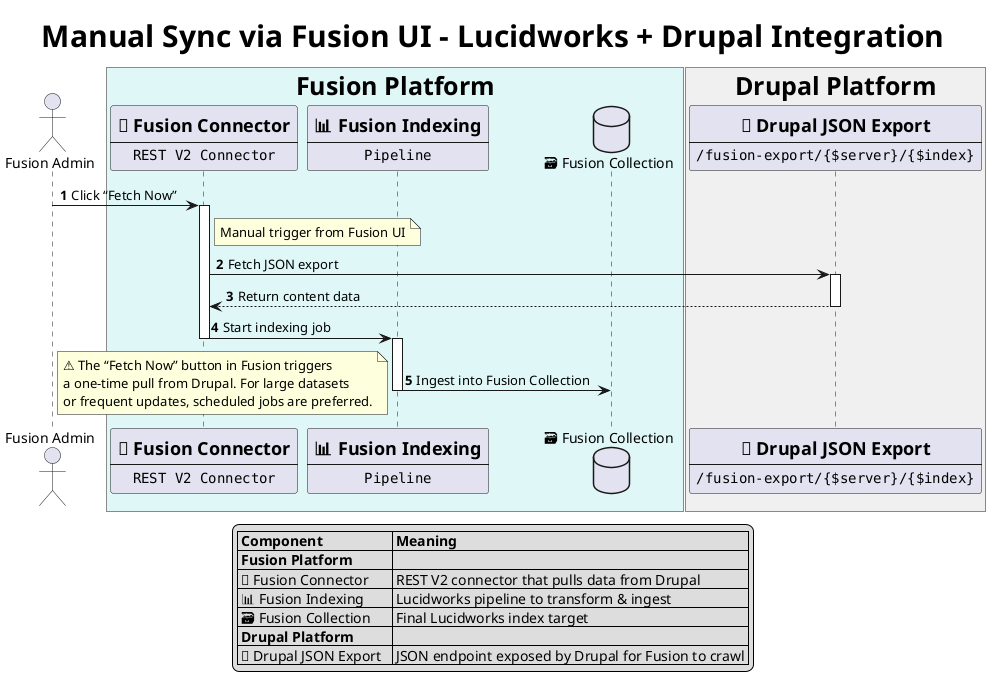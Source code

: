 @startuml
/' 
@id: ING-004
@file: ING-004--restv2-fetch-now.puml
@title: Manual Sync via Fusion UI
@type: sequence
@description: A Fusion Admin manually triggers a data sync from Drupal by clicking “Fetch Now” in Fusion UI.
@related: ING-001, ING-002, ING-003, ING-005
'/
/'
🛠 Manual Sync Flow (Fusion UI)

Scenario:
1. Fusion Admin clicks “Fetch Now” inside the Fusion connector interface.
2. Fusion connector pulls data from Drupal’s JSON Export endpoint.
3. The indexing job processes the data and stores it into the Fusion Collection.

Requirements:
• Use actor for Fusion Admin.
• Use participants for Fusion Connector, Indexing Pipeline, Fusion Collection, and Drupal JSON Export.
• Use `as` aliases for clarity.
• Use activation blocks to represent processing.
• Use notes to indicate where the job was triggered manually.
• Style using `<style>` block for consistent visual theme.
'/

<style>
  title {
    FontSize 30
  }
  box {
    FontSize 25
    .drupalPlatform {
      BackgroundColor #F0F0F0
    }
    .fusionPlatform {
      BackgroundColor #E0F7F7
    }
  }
</style>

title Manual Sync via Fusion UI – Lucidworks + Drupal Integration

autonumber

actor "Fusion Admin" as FusionAdmin

box "Fusion Platform" <<fusionPlatform>>
  participant FusionConnector [
    =🔧 Fusion Connector
    ----
    ""REST V2 Connector""
  ]
  participant IndexingPipeline [
    =📊 Fusion Indexing
    ----
    ""Pipeline""
  ]
  database "🗃️ Fusion Collection" as FusionCollection
end box

box "Drupal Platform" <<drupalPlatform>>
  participant DrupalExport [
    =🔄 Drupal JSON Export
    ----
    ""/fusion-export/{$server}/{$index}""
  ]
end box

FusionAdmin -> FusionConnector: Click “Fetch Now”
note right of FusionConnector: Manual trigger from Fusion UI
activate FusionConnector
FusionConnector -> DrupalExport: Fetch JSON export
activate DrupalExport
DrupalExport --> FusionConnector: Return content data
deactivate DrupalExport

FusionConnector -> IndexingPipeline: Start indexing job
deactivate FusionConnector

activate IndexingPipeline
IndexingPipeline -> FusionCollection: Ingest into Fusion Collection
deactivate IndexingPipeline

note bottom
  ⚠️ The “Fetch Now” button in Fusion triggers 
  a one-time pull from Drupal. For large datasets 
  or frequent updates, scheduled jobs are preferred.
end note

legend bottom
|= Component             |= Meaning |
| **Fusion Platform**    ||
| 🔧 Fusion Connector     | REST V2 connector that pulls data from Drupal |
| 📊 Fusion Indexing      | Lucidworks pipeline to transform & ingest |
| 🗃️ Fusion Collection    | Final Lucidworks index target |
| **Drupal Platform**    ||
| 🔄 Drupal JSON Export   | JSON endpoint exposed by Drupal for Fusion to crawl |
endlegend

@enduml
